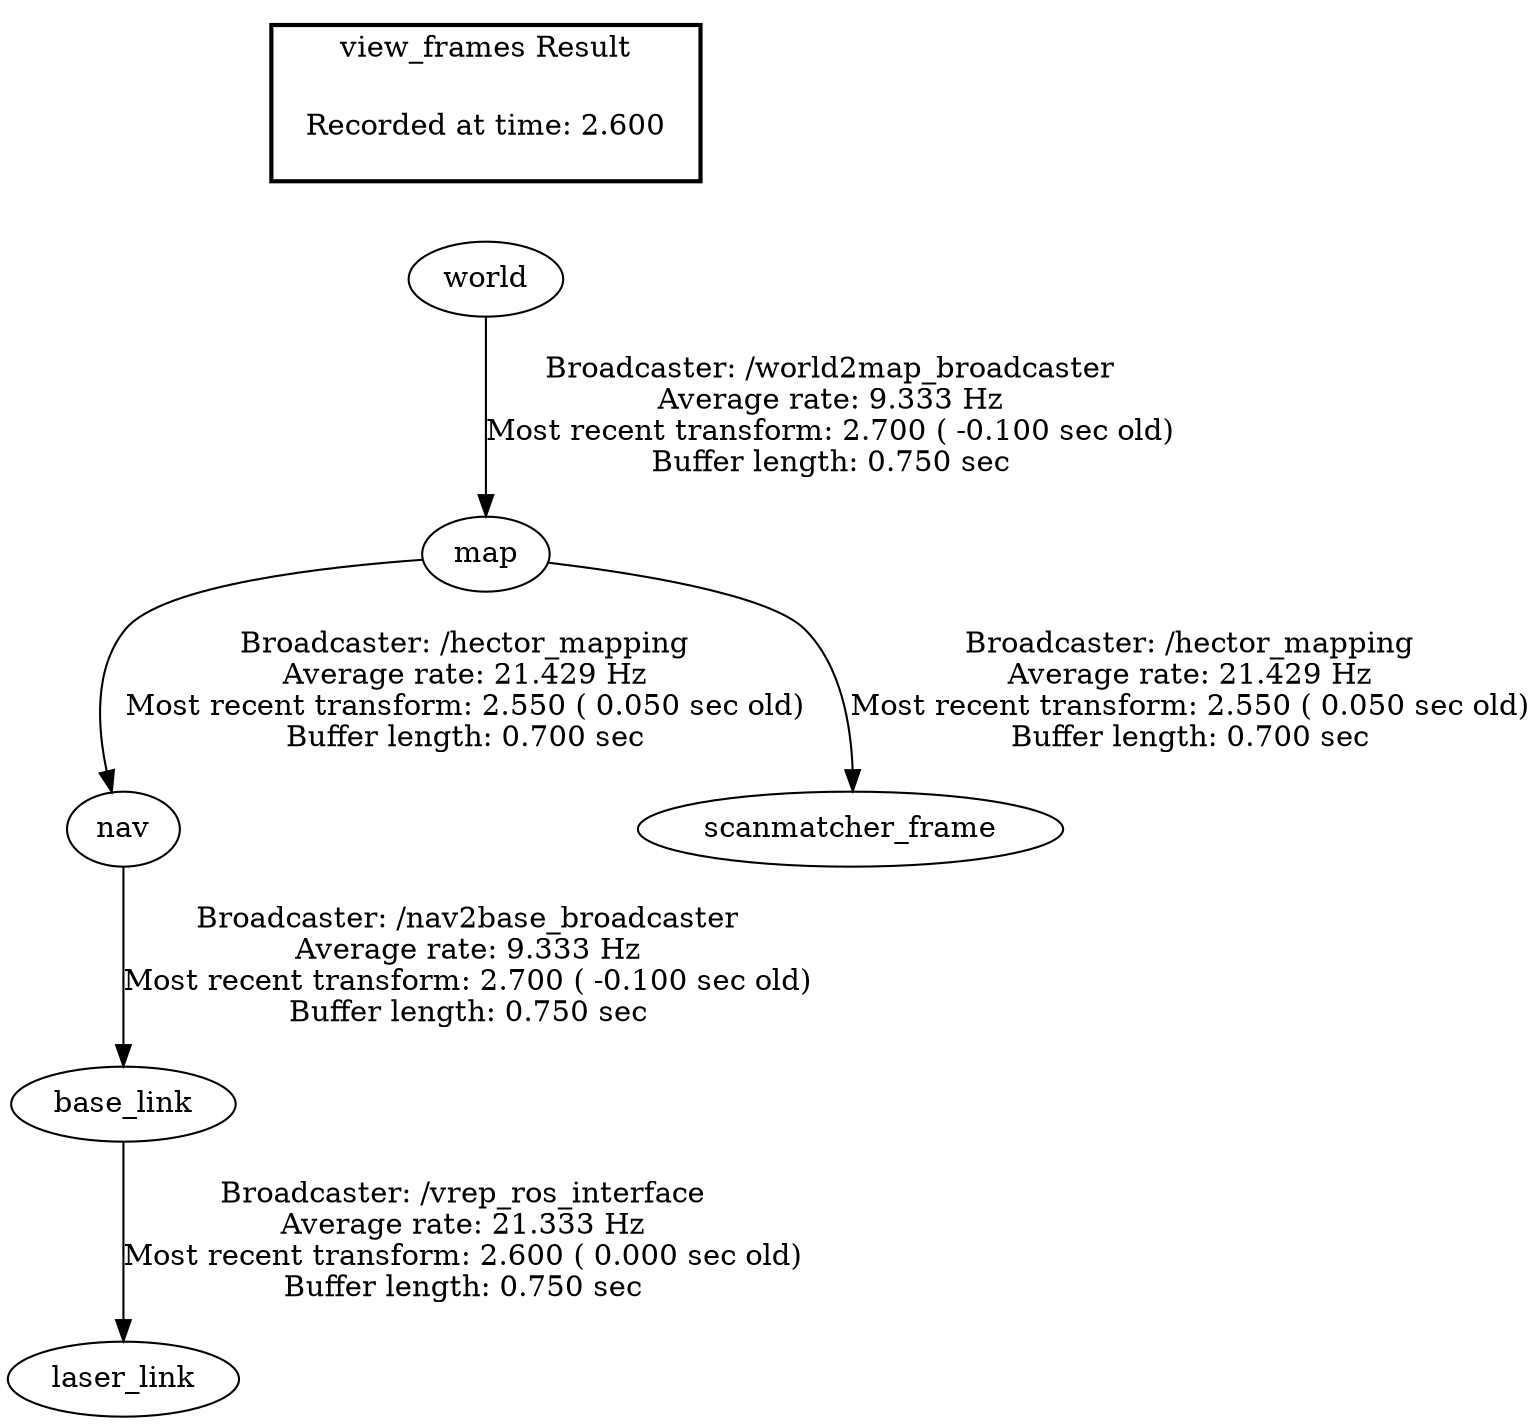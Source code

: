 digraph G {
"base_link" -> "laser_link"[label="Broadcaster: /vrep_ros_interface\nAverage rate: 21.333 Hz\nMost recent transform: 2.600 ( 0.000 sec old)\nBuffer length: 0.750 sec\n"];
"nav" -> "base_link"[label="Broadcaster: /nav2base_broadcaster\nAverage rate: 9.333 Hz\nMost recent transform: 2.700 ( -0.100 sec old)\nBuffer length: 0.750 sec\n"];
"world" -> "map"[label="Broadcaster: /world2map_broadcaster\nAverage rate: 9.333 Hz\nMost recent transform: 2.700 ( -0.100 sec old)\nBuffer length: 0.750 sec\n"];
"map" -> "nav"[label="Broadcaster: /hector_mapping\nAverage rate: 21.429 Hz\nMost recent transform: 2.550 ( 0.050 sec old)\nBuffer length: 0.700 sec\n"];
"map" -> "scanmatcher_frame"[label="Broadcaster: /hector_mapping\nAverage rate: 21.429 Hz\nMost recent transform: 2.550 ( 0.050 sec old)\nBuffer length: 0.700 sec\n"];
edge [style=invis];
 subgraph cluster_legend { style=bold; color=black; label ="view_frames Result";
"Recorded at time: 2.600"[ shape=plaintext ] ;
 }->"world";
}